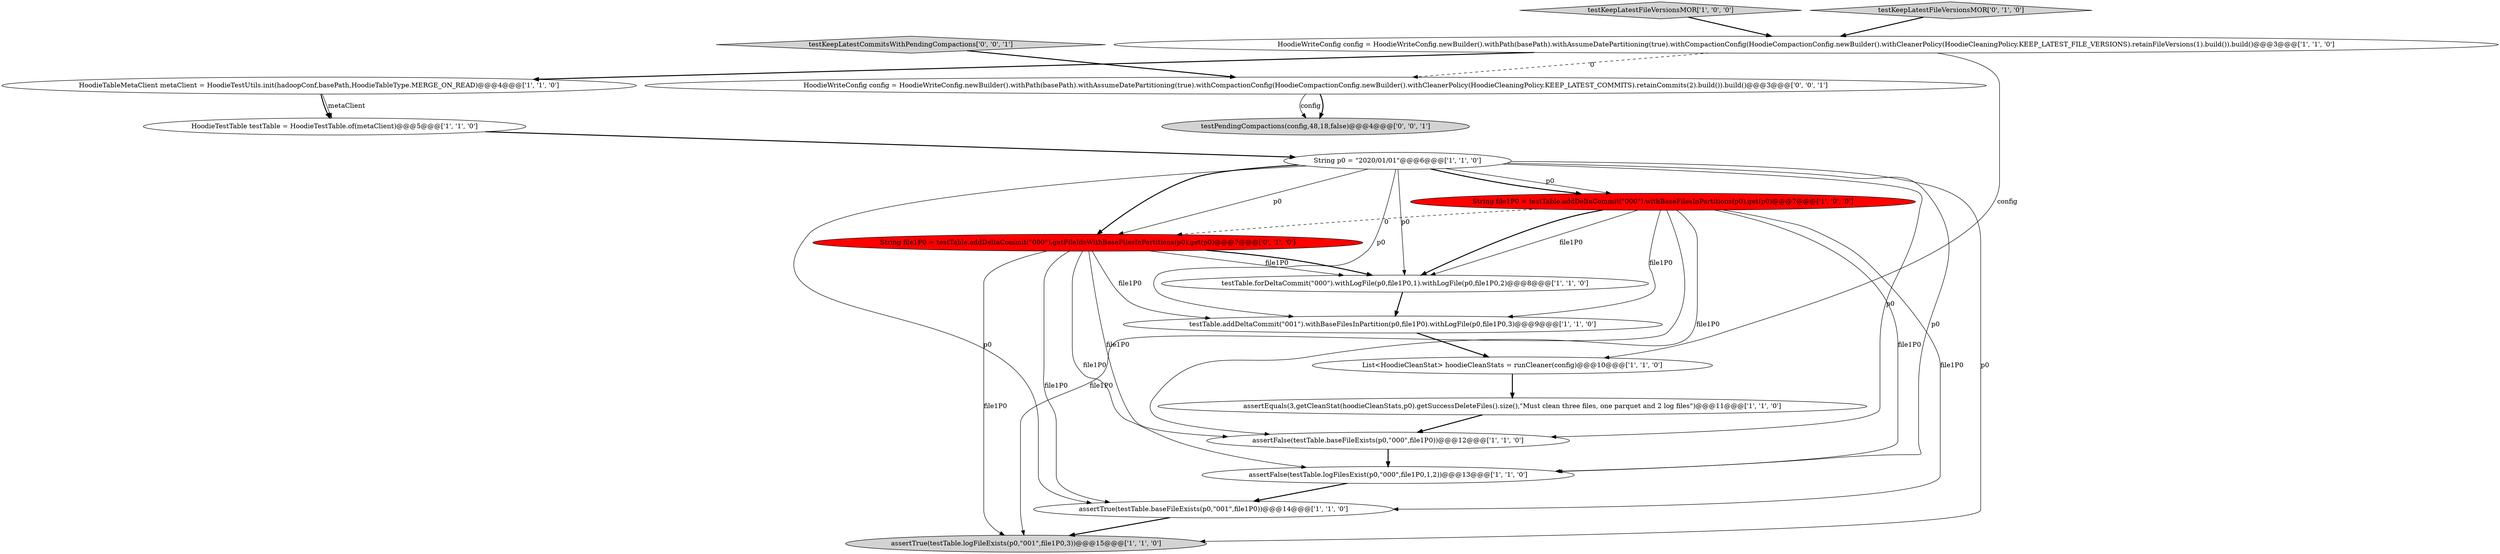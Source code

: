digraph {
13 [style = filled, label = "HoodieTableMetaClient metaClient = HoodieTestUtils.init(hadoopConf,basePath,HoodieTableType.MERGE_ON_READ)@@@4@@@['1', '1', '0']", fillcolor = white, shape = ellipse image = "AAA0AAABBB1BBB"];
7 [style = filled, label = "testKeepLatestFileVersionsMOR['1', '0', '0']", fillcolor = lightgray, shape = diamond image = "AAA0AAABBB1BBB"];
6 [style = filled, label = "assertEquals(3,getCleanStat(hoodieCleanStats,p0).getSuccessDeleteFiles().size(),\"Must clean three files, one parquet and 2 log files\")@@@11@@@['1', '1', '0']", fillcolor = white, shape = ellipse image = "AAA0AAABBB1BBB"];
0 [style = filled, label = "String file1P0 = testTable.addDeltaCommit(\"000\").withBaseFilesInPartitions(p0).get(p0)@@@7@@@['1', '0', '0']", fillcolor = red, shape = ellipse image = "AAA1AAABBB1BBB"];
16 [style = filled, label = "HoodieWriteConfig config = HoodieWriteConfig.newBuilder().withPath(basePath).withAssumeDatePartitioning(true).withCompactionConfig(HoodieCompactionConfig.newBuilder().withCleanerPolicy(HoodieCleaningPolicy.KEEP_LATEST_COMMITS).retainCommits(2).build()).build()@@@3@@@['0', '0', '1']", fillcolor = white, shape = ellipse image = "AAA0AAABBB3BBB"];
9 [style = filled, label = "assertTrue(testTable.baseFileExists(p0,\"001\",file1P0))@@@14@@@['1', '1', '0']", fillcolor = white, shape = ellipse image = "AAA0AAABBB1BBB"];
17 [style = filled, label = "testKeepLatestCommitsWithPendingCompactions['0', '0', '1']", fillcolor = lightgray, shape = diamond image = "AAA0AAABBB3BBB"];
5 [style = filled, label = "assertFalse(testTable.baseFileExists(p0,\"000\",file1P0))@@@12@@@['1', '1', '0']", fillcolor = white, shape = ellipse image = "AAA0AAABBB1BBB"];
3 [style = filled, label = "HoodieTestTable testTable = HoodieTestTable.of(metaClient)@@@5@@@['1', '1', '0']", fillcolor = white, shape = ellipse image = "AAA0AAABBB1BBB"];
8 [style = filled, label = "List<HoodieCleanStat> hoodieCleanStats = runCleaner(config)@@@10@@@['1', '1', '0']", fillcolor = white, shape = ellipse image = "AAA0AAABBB1BBB"];
10 [style = filled, label = "assertTrue(testTable.logFileExists(p0,\"001\",file1P0,3))@@@15@@@['1', '1', '0']", fillcolor = lightgray, shape = ellipse image = "AAA0AAABBB1BBB"];
2 [style = filled, label = "assertFalse(testTable.logFilesExist(p0,\"000\",file1P0,1,2))@@@13@@@['1', '1', '0']", fillcolor = white, shape = ellipse image = "AAA0AAABBB1BBB"];
11 [style = filled, label = "HoodieWriteConfig config = HoodieWriteConfig.newBuilder().withPath(basePath).withAssumeDatePartitioning(true).withCompactionConfig(HoodieCompactionConfig.newBuilder().withCleanerPolicy(HoodieCleaningPolicy.KEEP_LATEST_FILE_VERSIONS).retainFileVersions(1).build()).build()@@@3@@@['1', '1', '0']", fillcolor = white, shape = ellipse image = "AAA0AAABBB1BBB"];
12 [style = filled, label = "testTable.addDeltaCommit(\"001\").withBaseFilesInPartition(p0,file1P0).withLogFile(p0,file1P0,3)@@@9@@@['1', '1', '0']", fillcolor = white, shape = ellipse image = "AAA0AAABBB1BBB"];
14 [style = filled, label = "testKeepLatestFileVersionsMOR['0', '1', '0']", fillcolor = lightgray, shape = diamond image = "AAA0AAABBB2BBB"];
4 [style = filled, label = "String p0 = \"2020/01/01\"@@@6@@@['1', '1', '0']", fillcolor = white, shape = ellipse image = "AAA0AAABBB1BBB"];
1 [style = filled, label = "testTable.forDeltaCommit(\"000\").withLogFile(p0,file1P0,1).withLogFile(p0,file1P0,2)@@@8@@@['1', '1', '0']", fillcolor = white, shape = ellipse image = "AAA0AAABBB1BBB"];
18 [style = filled, label = "testPendingCompactions(config,48,18,false)@@@4@@@['0', '0', '1']", fillcolor = lightgray, shape = ellipse image = "AAA0AAABBB3BBB"];
15 [style = filled, label = "String file1P0 = testTable.addDeltaCommit(\"000\").getFileIdsWithBaseFilesInPartitions(p0).get(p0)@@@7@@@['0', '1', '0']", fillcolor = red, shape = ellipse image = "AAA1AAABBB2BBB"];
7->11 [style = bold, label=""];
16->18 [style = bold, label=""];
4->1 [style = solid, label="p0"];
11->16 [style = dashed, label="0"];
4->15 [style = bold, label=""];
0->15 [style = dashed, label="0"];
8->6 [style = bold, label=""];
2->9 [style = bold, label=""];
9->10 [style = bold, label=""];
0->5 [style = solid, label="file1P0"];
4->2 [style = solid, label="p0"];
3->4 [style = bold, label=""];
0->10 [style = solid, label="file1P0"];
4->0 [style = solid, label="p0"];
15->12 [style = solid, label="file1P0"];
4->0 [style = bold, label=""];
11->8 [style = solid, label="config"];
15->2 [style = solid, label="file1P0"];
6->5 [style = bold, label=""];
5->2 [style = bold, label=""];
0->2 [style = solid, label="file1P0"];
15->9 [style = solid, label="file1P0"];
0->9 [style = solid, label="file1P0"];
13->3 [style = bold, label=""];
12->8 [style = bold, label=""];
0->1 [style = bold, label=""];
4->5 [style = solid, label="p0"];
11->13 [style = bold, label=""];
4->10 [style = solid, label="p0"];
1->12 [style = bold, label=""];
4->15 [style = solid, label="p0"];
4->9 [style = solid, label="p0"];
15->1 [style = solid, label="file1P0"];
13->3 [style = solid, label="metaClient"];
15->10 [style = solid, label="file1P0"];
16->18 [style = solid, label="config"];
14->11 [style = bold, label=""];
4->12 [style = solid, label="p0"];
0->12 [style = solid, label="file1P0"];
15->5 [style = solid, label="file1P0"];
17->16 [style = bold, label=""];
0->1 [style = solid, label="file1P0"];
15->1 [style = bold, label=""];
}
